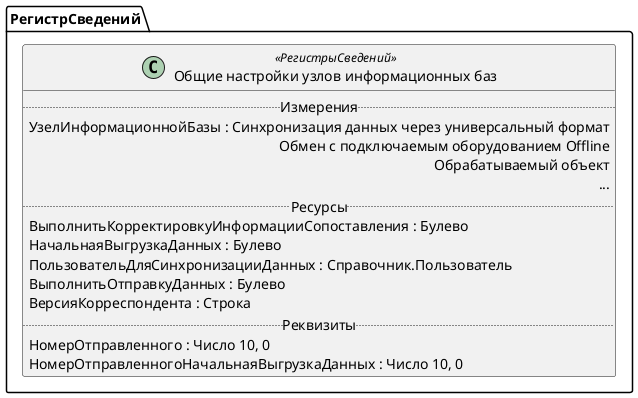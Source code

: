 ﻿@startuml ОбщиеНастройкиУзловИнформационныхБаз
'!include templates.wsd
'..\include templates.wsd
class РегистрСведений.ОбщиеНастройкиУзловИнформационныхБаз as "Общие настройки узлов информационных баз" <<РегистрыСведений>>
{
..Измерения..
УзелИнформационнойБазы : Синхронизация данных через универсальный формат\rОбмен с подключаемым оборудованием Offline\rОбрабатываемый объект\r...
..Ресурсы..
ВыполнитьКорректировкуИнформацииСопоставления : Булево
НачальнаяВыгрузкаДанных : Булево
ПользовательДляСинхронизацииДанных : Справочник.Пользователь
ВыполнитьОтправкуДанных : Булево
ВерсияКорреспондента : Строка
..Реквизиты..
НомерОтправленного : Число 10, 0
НомерОтправленногоНачальнаяВыгрузкаДанных : Число 10, 0
}
@enduml

